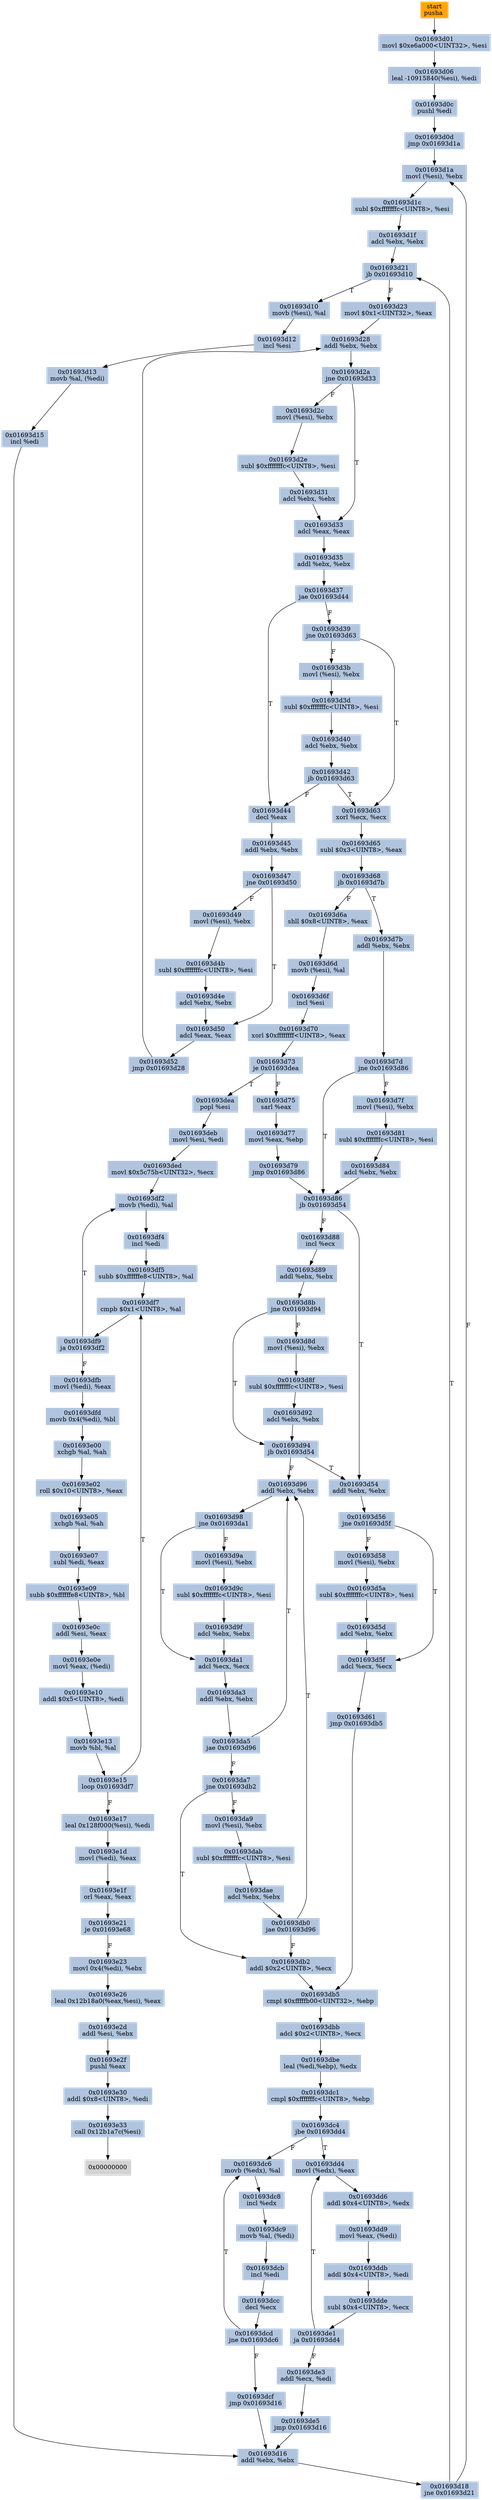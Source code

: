 digraph G {
node[shape=rectangle,style=filled,fillcolor=lightsteelblue,color=lightsteelblue]
bgcolor="transparent"
a0x01693d00pusha_[label="start\npusha ",fillcolor="orange",color="lightgrey"];
a0x01693d01movl_0xe6a000UINT32_esi[label="0x01693d01\nmovl $0xe6a000<UINT32>, %esi"];
a0x01693d06leal__10915840esi__edi[label="0x01693d06\nleal -10915840(%esi), %edi"];
a0x01693d0cpushl_edi[label="0x01693d0c\npushl %edi"];
a0x01693d0djmp_0x01693d1a[label="0x01693d0d\njmp 0x01693d1a"];
a0x01693d1amovl_esi__ebx[label="0x01693d1a\nmovl (%esi), %ebx"];
a0x01693d1csubl_0xfffffffcUINT8_esi[label="0x01693d1c\nsubl $0xfffffffc<UINT8>, %esi"];
a0x01693d1fadcl_ebx_ebx[label="0x01693d1f\nadcl %ebx, %ebx"];
a0x01693d21jb_0x01693d10[label="0x01693d21\njb 0x01693d10"];
a0x01693d10movb_esi__al[label="0x01693d10\nmovb (%esi), %al"];
a0x01693d12incl_esi[label="0x01693d12\nincl %esi"];
a0x01693d13movb_al_edi_[label="0x01693d13\nmovb %al, (%edi)"];
a0x01693d15incl_edi[label="0x01693d15\nincl %edi"];
a0x01693d16addl_ebx_ebx[label="0x01693d16\naddl %ebx, %ebx"];
a0x01693d18jne_0x01693d21[label="0x01693d18\njne 0x01693d21"];
a0x01693d23movl_0x1UINT32_eax[label="0x01693d23\nmovl $0x1<UINT32>, %eax"];
a0x01693d28addl_ebx_ebx[label="0x01693d28\naddl %ebx, %ebx"];
a0x01693d2ajne_0x01693d33[label="0x01693d2a\njne 0x01693d33"];
a0x01693d33adcl_eax_eax[label="0x01693d33\nadcl %eax, %eax"];
a0x01693d35addl_ebx_ebx[label="0x01693d35\naddl %ebx, %ebx"];
a0x01693d37jae_0x01693d44[label="0x01693d37\njae 0x01693d44"];
a0x01693d39jne_0x01693d63[label="0x01693d39\njne 0x01693d63"];
a0x01693d63xorl_ecx_ecx[label="0x01693d63\nxorl %ecx, %ecx"];
a0x01693d65subl_0x3UINT8_eax[label="0x01693d65\nsubl $0x3<UINT8>, %eax"];
a0x01693d68jb_0x01693d7b[label="0x01693d68\njb 0x01693d7b"];
a0x01693d6ashll_0x8UINT8_eax[label="0x01693d6a\nshll $0x8<UINT8>, %eax"];
a0x01693d6dmovb_esi__al[label="0x01693d6d\nmovb (%esi), %al"];
a0x01693d6fincl_esi[label="0x01693d6f\nincl %esi"];
a0x01693d70xorl_0xffffffffUINT8_eax[label="0x01693d70\nxorl $0xffffffff<UINT8>, %eax"];
a0x01693d73je_0x01693dea[label="0x01693d73\nje 0x01693dea"];
a0x01693d75sarl_eax[label="0x01693d75\nsarl %eax"];
a0x01693d77movl_eax_ebp[label="0x01693d77\nmovl %eax, %ebp"];
a0x01693d79jmp_0x01693d86[label="0x01693d79\njmp 0x01693d86"];
a0x01693d86jb_0x01693d54[label="0x01693d86\njb 0x01693d54"];
a0x01693d88incl_ecx[label="0x01693d88\nincl %ecx"];
a0x01693d89addl_ebx_ebx[label="0x01693d89\naddl %ebx, %ebx"];
a0x01693d8bjne_0x01693d94[label="0x01693d8b\njne 0x01693d94"];
a0x01693d94jb_0x01693d54[label="0x01693d94\njb 0x01693d54"];
a0x01693d96addl_ebx_ebx[label="0x01693d96\naddl %ebx, %ebx"];
a0x01693d98jne_0x01693da1[label="0x01693d98\njne 0x01693da1"];
a0x01693da1adcl_ecx_ecx[label="0x01693da1\nadcl %ecx, %ecx"];
a0x01693da3addl_ebx_ebx[label="0x01693da3\naddl %ebx, %ebx"];
a0x01693da5jae_0x01693d96[label="0x01693da5\njae 0x01693d96"];
a0x01693da7jne_0x01693db2[label="0x01693da7\njne 0x01693db2"];
a0x01693db2addl_0x2UINT8_ecx[label="0x01693db2\naddl $0x2<UINT8>, %ecx"];
a0x01693db5cmpl_0xfffffb00UINT32_ebp[label="0x01693db5\ncmpl $0xfffffb00<UINT32>, %ebp"];
a0x01693dbbadcl_0x2UINT8_ecx[label="0x01693dbb\nadcl $0x2<UINT8>, %ecx"];
a0x01693dbeleal_ediebp__edx[label="0x01693dbe\nleal (%edi,%ebp), %edx"];
a0x01693dc1cmpl_0xfffffffcUINT8_ebp[label="0x01693dc1\ncmpl $0xfffffffc<UINT8>, %ebp"];
a0x01693dc4jbe_0x01693dd4[label="0x01693dc4\njbe 0x01693dd4"];
a0x01693dd4movl_edx__eax[label="0x01693dd4\nmovl (%edx), %eax"];
a0x01693dd6addl_0x4UINT8_edx[label="0x01693dd6\naddl $0x4<UINT8>, %edx"];
a0x01693dd9movl_eax_edi_[label="0x01693dd9\nmovl %eax, (%edi)"];
a0x01693ddbaddl_0x4UINT8_edi[label="0x01693ddb\naddl $0x4<UINT8>, %edi"];
a0x01693ddesubl_0x4UINT8_ecx[label="0x01693dde\nsubl $0x4<UINT8>, %ecx"];
a0x01693de1ja_0x01693dd4[label="0x01693de1\nja 0x01693dd4"];
a0x01693de3addl_ecx_edi[label="0x01693de3\naddl %ecx, %edi"];
a0x01693de5jmp_0x01693d16[label="0x01693de5\njmp 0x01693d16"];
a0x01693d54addl_ebx_ebx[label="0x01693d54\naddl %ebx, %ebx"];
a0x01693d56jne_0x01693d5f[label="0x01693d56\njne 0x01693d5f"];
a0x01693d5fadcl_ecx_ecx[label="0x01693d5f\nadcl %ecx, %ecx"];
a0x01693d61jmp_0x01693db5[label="0x01693d61\njmp 0x01693db5"];
a0x01693d7baddl_ebx_ebx[label="0x01693d7b\naddl %ebx, %ebx"];
a0x01693d7djne_0x01693d86[label="0x01693d7d\njne 0x01693d86"];
a0x01693d2cmovl_esi__ebx[label="0x01693d2c\nmovl (%esi), %ebx"];
a0x01693d2esubl_0xfffffffcUINT8_esi[label="0x01693d2e\nsubl $0xfffffffc<UINT8>, %esi"];
a0x01693d31adcl_ebx_ebx[label="0x01693d31\nadcl %ebx, %ebx"];
a0x01693d8dmovl_esi__ebx[label="0x01693d8d\nmovl (%esi), %ebx"];
a0x01693d8fsubl_0xfffffffcUINT8_esi[label="0x01693d8f\nsubl $0xfffffffc<UINT8>, %esi"];
a0x01693d92adcl_ebx_ebx[label="0x01693d92\nadcl %ebx, %ebx"];
a0x01693d9amovl_esi__ebx[label="0x01693d9a\nmovl (%esi), %ebx"];
a0x01693d9csubl_0xfffffffcUINT8_esi[label="0x01693d9c\nsubl $0xfffffffc<UINT8>, %esi"];
a0x01693d9fadcl_ebx_ebx[label="0x01693d9f\nadcl %ebx, %ebx"];
a0x01693d7fmovl_esi__ebx[label="0x01693d7f\nmovl (%esi), %ebx"];
a0x01693d81subl_0xfffffffcUINT8_esi[label="0x01693d81\nsubl $0xfffffffc<UINT8>, %esi"];
a0x01693d84adcl_ebx_ebx[label="0x01693d84\nadcl %ebx, %ebx"];
a0x01693d58movl_esi__ebx[label="0x01693d58\nmovl (%esi), %ebx"];
a0x01693d5asubl_0xfffffffcUINT8_esi[label="0x01693d5a\nsubl $0xfffffffc<UINT8>, %esi"];
a0x01693d5dadcl_ebx_ebx[label="0x01693d5d\nadcl %ebx, %ebx"];
a0x01693d44decl_eax[label="0x01693d44\ndecl %eax"];
a0x01693d45addl_ebx_ebx[label="0x01693d45\naddl %ebx, %ebx"];
a0x01693d47jne_0x01693d50[label="0x01693d47\njne 0x01693d50"];
a0x01693d50adcl_eax_eax[label="0x01693d50\nadcl %eax, %eax"];
a0x01693d52jmp_0x01693d28[label="0x01693d52\njmp 0x01693d28"];
a0x01693dc6movb_edx__al[label="0x01693dc6\nmovb (%edx), %al"];
a0x01693dc8incl_edx[label="0x01693dc8\nincl %edx"];
a0x01693dc9movb_al_edi_[label="0x01693dc9\nmovb %al, (%edi)"];
a0x01693dcbincl_edi[label="0x01693dcb\nincl %edi"];
a0x01693dccdecl_ecx[label="0x01693dcc\ndecl %ecx"];
a0x01693dcdjne_0x01693dc6[label="0x01693dcd\njne 0x01693dc6"];
a0x01693dcfjmp_0x01693d16[label="0x01693dcf\njmp 0x01693d16"];
a0x01693da9movl_esi__ebx[label="0x01693da9\nmovl (%esi), %ebx"];
a0x01693dabsubl_0xfffffffcUINT8_esi[label="0x01693dab\nsubl $0xfffffffc<UINT8>, %esi"];
a0x01693daeadcl_ebx_ebx[label="0x01693dae\nadcl %ebx, %ebx"];
a0x01693db0jae_0x01693d96[label="0x01693db0\njae 0x01693d96"];
a0x01693d3bmovl_esi__ebx[label="0x01693d3b\nmovl (%esi), %ebx"];
a0x01693d3dsubl_0xfffffffcUINT8_esi[label="0x01693d3d\nsubl $0xfffffffc<UINT8>, %esi"];
a0x01693d40adcl_ebx_ebx[label="0x01693d40\nadcl %ebx, %ebx"];
a0x01693d42jb_0x01693d63[label="0x01693d42\njb 0x01693d63"];
a0x01693d49movl_esi__ebx[label="0x01693d49\nmovl (%esi), %ebx"];
a0x01693d4bsubl_0xfffffffcUINT8_esi[label="0x01693d4b\nsubl $0xfffffffc<UINT8>, %esi"];
a0x01693d4eadcl_ebx_ebx[label="0x01693d4e\nadcl %ebx, %ebx"];
a0x01693deapopl_esi[label="0x01693dea\npopl %esi"];
a0x01693debmovl_esi_edi[label="0x01693deb\nmovl %esi, %edi"];
a0x01693dedmovl_0x5c75bUINT32_ecx[label="0x01693ded\nmovl $0x5c75b<UINT32>, %ecx"];
a0x01693df2movb_edi__al[label="0x01693df2\nmovb (%edi), %al"];
a0x01693df4incl_edi[label="0x01693df4\nincl %edi"];
a0x01693df5subb_0xffffffe8UINT8_al[label="0x01693df5\nsubb $0xffffffe8<UINT8>, %al"];
a0x01693df7cmpb_0x1UINT8_al[label="0x01693df7\ncmpb $0x1<UINT8>, %al"];
a0x01693df9ja_0x01693df2[label="0x01693df9\nja 0x01693df2"];
a0x01693dfbmovl_edi__eax[label="0x01693dfb\nmovl (%edi), %eax"];
a0x01693dfdmovb_0x4edi__bl[label="0x01693dfd\nmovb 0x4(%edi), %bl"];
a0x01693e00xchgb_al_ah[label="0x01693e00\nxchgb %al, %ah"];
a0x01693e02roll_0x10UINT8_eax[label="0x01693e02\nroll $0x10<UINT8>, %eax"];
a0x01693e05xchgb_al_ah[label="0x01693e05\nxchgb %al, %ah"];
a0x01693e07subl_edi_eax[label="0x01693e07\nsubl %edi, %eax"];
a0x01693e09subb_0xffffffe8UINT8_bl[label="0x01693e09\nsubb $0xffffffe8<UINT8>, %bl"];
a0x01693e0caddl_esi_eax[label="0x01693e0c\naddl %esi, %eax"];
a0x01693e0emovl_eax_edi_[label="0x01693e0e\nmovl %eax, (%edi)"];
a0x01693e10addl_0x5UINT8_edi[label="0x01693e10\naddl $0x5<UINT8>, %edi"];
a0x01693e13movb_bl_al[label="0x01693e13\nmovb %bl, %al"];
a0x01693e15loop_0x01693df7[label="0x01693e15\nloop 0x01693df7"];
a0x01693e17leal_0x128f000esi__edi[label="0x01693e17\nleal 0x128f000(%esi), %edi"];
a0x01693e1dmovl_edi__eax[label="0x01693e1d\nmovl (%edi), %eax"];
a0x01693e1forl_eax_eax[label="0x01693e1f\norl %eax, %eax"];
a0x01693e21je_0x01693e68[label="0x01693e21\nje 0x01693e68"];
a0x01693e23movl_0x4edi__ebx[label="0x01693e23\nmovl 0x4(%edi), %ebx"];
a0x01693e26leal_0x12b18a0eaxesi__eax[label="0x01693e26\nleal 0x12b18a0(%eax,%esi), %eax"];
a0x01693e2daddl_esi_ebx[label="0x01693e2d\naddl %esi, %ebx"];
a0x01693e2fpushl_eax[label="0x01693e2f\npushl %eax"];
a0x01693e30addl_0x8UINT8_edi[label="0x01693e30\naddl $0x8<UINT8>, %edi"];
a0x01693e33call_0x12b1a7cesi_[label="0x01693e33\ncall 0x12b1a7c(%esi)"];
a0x00000000[label="0x00000000",fillcolor="lightgrey",color="lightgrey"];
a0x01693d00pusha_ -> a0x01693d01movl_0xe6a000UINT32_esi [color="#000000"];
a0x01693d01movl_0xe6a000UINT32_esi -> a0x01693d06leal__10915840esi__edi [color="#000000"];
a0x01693d06leal__10915840esi__edi -> a0x01693d0cpushl_edi [color="#000000"];
a0x01693d0cpushl_edi -> a0x01693d0djmp_0x01693d1a [color="#000000"];
a0x01693d0djmp_0x01693d1a -> a0x01693d1amovl_esi__ebx [color="#000000"];
a0x01693d1amovl_esi__ebx -> a0x01693d1csubl_0xfffffffcUINT8_esi [color="#000000"];
a0x01693d1csubl_0xfffffffcUINT8_esi -> a0x01693d1fadcl_ebx_ebx [color="#000000"];
a0x01693d1fadcl_ebx_ebx -> a0x01693d21jb_0x01693d10 [color="#000000"];
a0x01693d21jb_0x01693d10 -> a0x01693d10movb_esi__al [color="#000000",label="T"];
a0x01693d10movb_esi__al -> a0x01693d12incl_esi [color="#000000"];
a0x01693d12incl_esi -> a0x01693d13movb_al_edi_ [color="#000000"];
a0x01693d13movb_al_edi_ -> a0x01693d15incl_edi [color="#000000"];
a0x01693d15incl_edi -> a0x01693d16addl_ebx_ebx [color="#000000"];
a0x01693d16addl_ebx_ebx -> a0x01693d18jne_0x01693d21 [color="#000000"];
a0x01693d18jne_0x01693d21 -> a0x01693d21jb_0x01693d10 [color="#000000",label="T"];
a0x01693d21jb_0x01693d10 -> a0x01693d23movl_0x1UINT32_eax [color="#000000",label="F"];
a0x01693d23movl_0x1UINT32_eax -> a0x01693d28addl_ebx_ebx [color="#000000"];
a0x01693d28addl_ebx_ebx -> a0x01693d2ajne_0x01693d33 [color="#000000"];
a0x01693d2ajne_0x01693d33 -> a0x01693d33adcl_eax_eax [color="#000000",label="T"];
a0x01693d33adcl_eax_eax -> a0x01693d35addl_ebx_ebx [color="#000000"];
a0x01693d35addl_ebx_ebx -> a0x01693d37jae_0x01693d44 [color="#000000"];
a0x01693d37jae_0x01693d44 -> a0x01693d39jne_0x01693d63 [color="#000000",label="F"];
a0x01693d39jne_0x01693d63 -> a0x01693d63xorl_ecx_ecx [color="#000000",label="T"];
a0x01693d63xorl_ecx_ecx -> a0x01693d65subl_0x3UINT8_eax [color="#000000"];
a0x01693d65subl_0x3UINT8_eax -> a0x01693d68jb_0x01693d7b [color="#000000"];
a0x01693d68jb_0x01693d7b -> a0x01693d6ashll_0x8UINT8_eax [color="#000000",label="F"];
a0x01693d6ashll_0x8UINT8_eax -> a0x01693d6dmovb_esi__al [color="#000000"];
a0x01693d6dmovb_esi__al -> a0x01693d6fincl_esi [color="#000000"];
a0x01693d6fincl_esi -> a0x01693d70xorl_0xffffffffUINT8_eax [color="#000000"];
a0x01693d70xorl_0xffffffffUINT8_eax -> a0x01693d73je_0x01693dea [color="#000000"];
a0x01693d73je_0x01693dea -> a0x01693d75sarl_eax [color="#000000",label="F"];
a0x01693d75sarl_eax -> a0x01693d77movl_eax_ebp [color="#000000"];
a0x01693d77movl_eax_ebp -> a0x01693d79jmp_0x01693d86 [color="#000000"];
a0x01693d79jmp_0x01693d86 -> a0x01693d86jb_0x01693d54 [color="#000000"];
a0x01693d86jb_0x01693d54 -> a0x01693d88incl_ecx [color="#000000",label="F"];
a0x01693d88incl_ecx -> a0x01693d89addl_ebx_ebx [color="#000000"];
a0x01693d89addl_ebx_ebx -> a0x01693d8bjne_0x01693d94 [color="#000000"];
a0x01693d8bjne_0x01693d94 -> a0x01693d94jb_0x01693d54 [color="#000000",label="T"];
a0x01693d94jb_0x01693d54 -> a0x01693d96addl_ebx_ebx [color="#000000",label="F"];
a0x01693d96addl_ebx_ebx -> a0x01693d98jne_0x01693da1 [color="#000000"];
a0x01693d98jne_0x01693da1 -> a0x01693da1adcl_ecx_ecx [color="#000000",label="T"];
a0x01693da1adcl_ecx_ecx -> a0x01693da3addl_ebx_ebx [color="#000000"];
a0x01693da3addl_ebx_ebx -> a0x01693da5jae_0x01693d96 [color="#000000"];
a0x01693da5jae_0x01693d96 -> a0x01693d96addl_ebx_ebx [color="#000000",label="T"];
a0x01693da5jae_0x01693d96 -> a0x01693da7jne_0x01693db2 [color="#000000",label="F"];
a0x01693da7jne_0x01693db2 -> a0x01693db2addl_0x2UINT8_ecx [color="#000000",label="T"];
a0x01693db2addl_0x2UINT8_ecx -> a0x01693db5cmpl_0xfffffb00UINT32_ebp [color="#000000"];
a0x01693db5cmpl_0xfffffb00UINT32_ebp -> a0x01693dbbadcl_0x2UINT8_ecx [color="#000000"];
a0x01693dbbadcl_0x2UINT8_ecx -> a0x01693dbeleal_ediebp__edx [color="#000000"];
a0x01693dbeleal_ediebp__edx -> a0x01693dc1cmpl_0xfffffffcUINT8_ebp [color="#000000"];
a0x01693dc1cmpl_0xfffffffcUINT8_ebp -> a0x01693dc4jbe_0x01693dd4 [color="#000000"];
a0x01693dc4jbe_0x01693dd4 -> a0x01693dd4movl_edx__eax [color="#000000",label="T"];
a0x01693dd4movl_edx__eax -> a0x01693dd6addl_0x4UINT8_edx [color="#000000"];
a0x01693dd6addl_0x4UINT8_edx -> a0x01693dd9movl_eax_edi_ [color="#000000"];
a0x01693dd9movl_eax_edi_ -> a0x01693ddbaddl_0x4UINT8_edi [color="#000000"];
a0x01693ddbaddl_0x4UINT8_edi -> a0x01693ddesubl_0x4UINT8_ecx [color="#000000"];
a0x01693ddesubl_0x4UINT8_ecx -> a0x01693de1ja_0x01693dd4 [color="#000000"];
a0x01693de1ja_0x01693dd4 -> a0x01693dd4movl_edx__eax [color="#000000",label="T"];
a0x01693de1ja_0x01693dd4 -> a0x01693de3addl_ecx_edi [color="#000000",label="F"];
a0x01693de3addl_ecx_edi -> a0x01693de5jmp_0x01693d16 [color="#000000"];
a0x01693de5jmp_0x01693d16 -> a0x01693d16addl_ebx_ebx [color="#000000"];
a0x01693d18jne_0x01693d21 -> a0x01693d1amovl_esi__ebx [color="#000000",label="F"];
a0x01693d86jb_0x01693d54 -> a0x01693d54addl_ebx_ebx [color="#000000",label="T"];
a0x01693d54addl_ebx_ebx -> a0x01693d56jne_0x01693d5f [color="#000000"];
a0x01693d56jne_0x01693d5f -> a0x01693d5fadcl_ecx_ecx [color="#000000",label="T"];
a0x01693d5fadcl_ecx_ecx -> a0x01693d61jmp_0x01693db5 [color="#000000"];
a0x01693d61jmp_0x01693db5 -> a0x01693db5cmpl_0xfffffb00UINT32_ebp [color="#000000"];
a0x01693d68jb_0x01693d7b -> a0x01693d7baddl_ebx_ebx [color="#000000",label="T"];
a0x01693d7baddl_ebx_ebx -> a0x01693d7djne_0x01693d86 [color="#000000"];
a0x01693d7djne_0x01693d86 -> a0x01693d86jb_0x01693d54 [color="#000000",label="T"];
a0x01693d2ajne_0x01693d33 -> a0x01693d2cmovl_esi__ebx [color="#000000",label="F"];
a0x01693d2cmovl_esi__ebx -> a0x01693d2esubl_0xfffffffcUINT8_esi [color="#000000"];
a0x01693d2esubl_0xfffffffcUINT8_esi -> a0x01693d31adcl_ebx_ebx [color="#000000"];
a0x01693d31adcl_ebx_ebx -> a0x01693d33adcl_eax_eax [color="#000000"];
a0x01693d8bjne_0x01693d94 -> a0x01693d8dmovl_esi__ebx [color="#000000",label="F"];
a0x01693d8dmovl_esi__ebx -> a0x01693d8fsubl_0xfffffffcUINT8_esi [color="#000000"];
a0x01693d8fsubl_0xfffffffcUINT8_esi -> a0x01693d92adcl_ebx_ebx [color="#000000"];
a0x01693d92adcl_ebx_ebx -> a0x01693d94jb_0x01693d54 [color="#000000"];
a0x01693d94jb_0x01693d54 -> a0x01693d54addl_ebx_ebx [color="#000000",label="T"];
a0x01693d98jne_0x01693da1 -> a0x01693d9amovl_esi__ebx [color="#000000",label="F"];
a0x01693d9amovl_esi__ebx -> a0x01693d9csubl_0xfffffffcUINT8_esi [color="#000000"];
a0x01693d9csubl_0xfffffffcUINT8_esi -> a0x01693d9fadcl_ebx_ebx [color="#000000"];
a0x01693d9fadcl_ebx_ebx -> a0x01693da1adcl_ecx_ecx [color="#000000"];
a0x01693d7djne_0x01693d86 -> a0x01693d7fmovl_esi__ebx [color="#000000",label="F"];
a0x01693d7fmovl_esi__ebx -> a0x01693d81subl_0xfffffffcUINT8_esi [color="#000000"];
a0x01693d81subl_0xfffffffcUINT8_esi -> a0x01693d84adcl_ebx_ebx [color="#000000"];
a0x01693d84adcl_ebx_ebx -> a0x01693d86jb_0x01693d54 [color="#000000"];
a0x01693d56jne_0x01693d5f -> a0x01693d58movl_esi__ebx [color="#000000",label="F"];
a0x01693d58movl_esi__ebx -> a0x01693d5asubl_0xfffffffcUINT8_esi [color="#000000"];
a0x01693d5asubl_0xfffffffcUINT8_esi -> a0x01693d5dadcl_ebx_ebx [color="#000000"];
a0x01693d5dadcl_ebx_ebx -> a0x01693d5fadcl_ecx_ecx [color="#000000"];
a0x01693d37jae_0x01693d44 -> a0x01693d44decl_eax [color="#000000",label="T"];
a0x01693d44decl_eax -> a0x01693d45addl_ebx_ebx [color="#000000"];
a0x01693d45addl_ebx_ebx -> a0x01693d47jne_0x01693d50 [color="#000000"];
a0x01693d47jne_0x01693d50 -> a0x01693d50adcl_eax_eax [color="#000000",label="T"];
a0x01693d50adcl_eax_eax -> a0x01693d52jmp_0x01693d28 [color="#000000"];
a0x01693d52jmp_0x01693d28 -> a0x01693d28addl_ebx_ebx [color="#000000"];
a0x01693dc4jbe_0x01693dd4 -> a0x01693dc6movb_edx__al [color="#000000",label="F"];
a0x01693dc6movb_edx__al -> a0x01693dc8incl_edx [color="#000000"];
a0x01693dc8incl_edx -> a0x01693dc9movb_al_edi_ [color="#000000"];
a0x01693dc9movb_al_edi_ -> a0x01693dcbincl_edi [color="#000000"];
a0x01693dcbincl_edi -> a0x01693dccdecl_ecx [color="#000000"];
a0x01693dccdecl_ecx -> a0x01693dcdjne_0x01693dc6 [color="#000000"];
a0x01693dcdjne_0x01693dc6 -> a0x01693dc6movb_edx__al [color="#000000",label="T"];
a0x01693dcdjne_0x01693dc6 -> a0x01693dcfjmp_0x01693d16 [color="#000000",label="F"];
a0x01693dcfjmp_0x01693d16 -> a0x01693d16addl_ebx_ebx [color="#000000"];
a0x01693da7jne_0x01693db2 -> a0x01693da9movl_esi__ebx [color="#000000",label="F"];
a0x01693da9movl_esi__ebx -> a0x01693dabsubl_0xfffffffcUINT8_esi [color="#000000"];
a0x01693dabsubl_0xfffffffcUINT8_esi -> a0x01693daeadcl_ebx_ebx [color="#000000"];
a0x01693daeadcl_ebx_ebx -> a0x01693db0jae_0x01693d96 [color="#000000"];
a0x01693db0jae_0x01693d96 -> a0x01693db2addl_0x2UINT8_ecx [color="#000000",label="F"];
a0x01693db0jae_0x01693d96 -> a0x01693d96addl_ebx_ebx [color="#000000",label="T"];
a0x01693d39jne_0x01693d63 -> a0x01693d3bmovl_esi__ebx [color="#000000",label="F"];
a0x01693d3bmovl_esi__ebx -> a0x01693d3dsubl_0xfffffffcUINT8_esi [color="#000000"];
a0x01693d3dsubl_0xfffffffcUINT8_esi -> a0x01693d40adcl_ebx_ebx [color="#000000"];
a0x01693d40adcl_ebx_ebx -> a0x01693d42jb_0x01693d63 [color="#000000"];
a0x01693d42jb_0x01693d63 -> a0x01693d63xorl_ecx_ecx [color="#000000",label="T"];
a0x01693d42jb_0x01693d63 -> a0x01693d44decl_eax [color="#000000",label="F"];
a0x01693d47jne_0x01693d50 -> a0x01693d49movl_esi__ebx [color="#000000",label="F"];
a0x01693d49movl_esi__ebx -> a0x01693d4bsubl_0xfffffffcUINT8_esi [color="#000000"];
a0x01693d4bsubl_0xfffffffcUINT8_esi -> a0x01693d4eadcl_ebx_ebx [color="#000000"];
a0x01693d4eadcl_ebx_ebx -> a0x01693d50adcl_eax_eax [color="#000000"];
a0x01693d73je_0x01693dea -> a0x01693deapopl_esi [color="#000000",label="T"];
a0x01693deapopl_esi -> a0x01693debmovl_esi_edi [color="#000000"];
a0x01693debmovl_esi_edi -> a0x01693dedmovl_0x5c75bUINT32_ecx [color="#000000"];
a0x01693dedmovl_0x5c75bUINT32_ecx -> a0x01693df2movb_edi__al [color="#000000"];
a0x01693df2movb_edi__al -> a0x01693df4incl_edi [color="#000000"];
a0x01693df4incl_edi -> a0x01693df5subb_0xffffffe8UINT8_al [color="#000000"];
a0x01693df5subb_0xffffffe8UINT8_al -> a0x01693df7cmpb_0x1UINT8_al [color="#000000"];
a0x01693df7cmpb_0x1UINT8_al -> a0x01693df9ja_0x01693df2 [color="#000000"];
a0x01693df9ja_0x01693df2 -> a0x01693df2movb_edi__al [color="#000000",label="T"];
a0x01693df9ja_0x01693df2 -> a0x01693dfbmovl_edi__eax [color="#000000",label="F"];
a0x01693dfbmovl_edi__eax -> a0x01693dfdmovb_0x4edi__bl [color="#000000"];
a0x01693dfdmovb_0x4edi__bl -> a0x01693e00xchgb_al_ah [color="#000000"];
a0x01693e00xchgb_al_ah -> a0x01693e02roll_0x10UINT8_eax [color="#000000"];
a0x01693e02roll_0x10UINT8_eax -> a0x01693e05xchgb_al_ah [color="#000000"];
a0x01693e05xchgb_al_ah -> a0x01693e07subl_edi_eax [color="#000000"];
a0x01693e07subl_edi_eax -> a0x01693e09subb_0xffffffe8UINT8_bl [color="#000000"];
a0x01693e09subb_0xffffffe8UINT8_bl -> a0x01693e0caddl_esi_eax [color="#000000"];
a0x01693e0caddl_esi_eax -> a0x01693e0emovl_eax_edi_ [color="#000000"];
a0x01693e0emovl_eax_edi_ -> a0x01693e10addl_0x5UINT8_edi [color="#000000"];
a0x01693e10addl_0x5UINT8_edi -> a0x01693e13movb_bl_al [color="#000000"];
a0x01693e13movb_bl_al -> a0x01693e15loop_0x01693df7 [color="#000000"];
a0x01693e15loop_0x01693df7 -> a0x01693df7cmpb_0x1UINT8_al [color="#000000",label="T"];
a0x01693e15loop_0x01693df7 -> a0x01693e17leal_0x128f000esi__edi [color="#000000",label="F"];
a0x01693e17leal_0x128f000esi__edi -> a0x01693e1dmovl_edi__eax [color="#000000"];
a0x01693e1dmovl_edi__eax -> a0x01693e1forl_eax_eax [color="#000000"];
a0x01693e1forl_eax_eax -> a0x01693e21je_0x01693e68 [color="#000000"];
a0x01693e21je_0x01693e68 -> a0x01693e23movl_0x4edi__ebx [color="#000000",label="F"];
a0x01693e23movl_0x4edi__ebx -> a0x01693e26leal_0x12b18a0eaxesi__eax [color="#000000"];
a0x01693e26leal_0x12b18a0eaxesi__eax -> a0x01693e2daddl_esi_ebx [color="#000000"];
a0x01693e2daddl_esi_ebx -> a0x01693e2fpushl_eax [color="#000000"];
a0x01693e2fpushl_eax -> a0x01693e30addl_0x8UINT8_edi [color="#000000"];
a0x01693e30addl_0x8UINT8_edi -> a0x01693e33call_0x12b1a7cesi_ [color="#000000"];
a0x01693e33call_0x12b1a7cesi_ -> a0x00000000 [color="#000000"];
}
